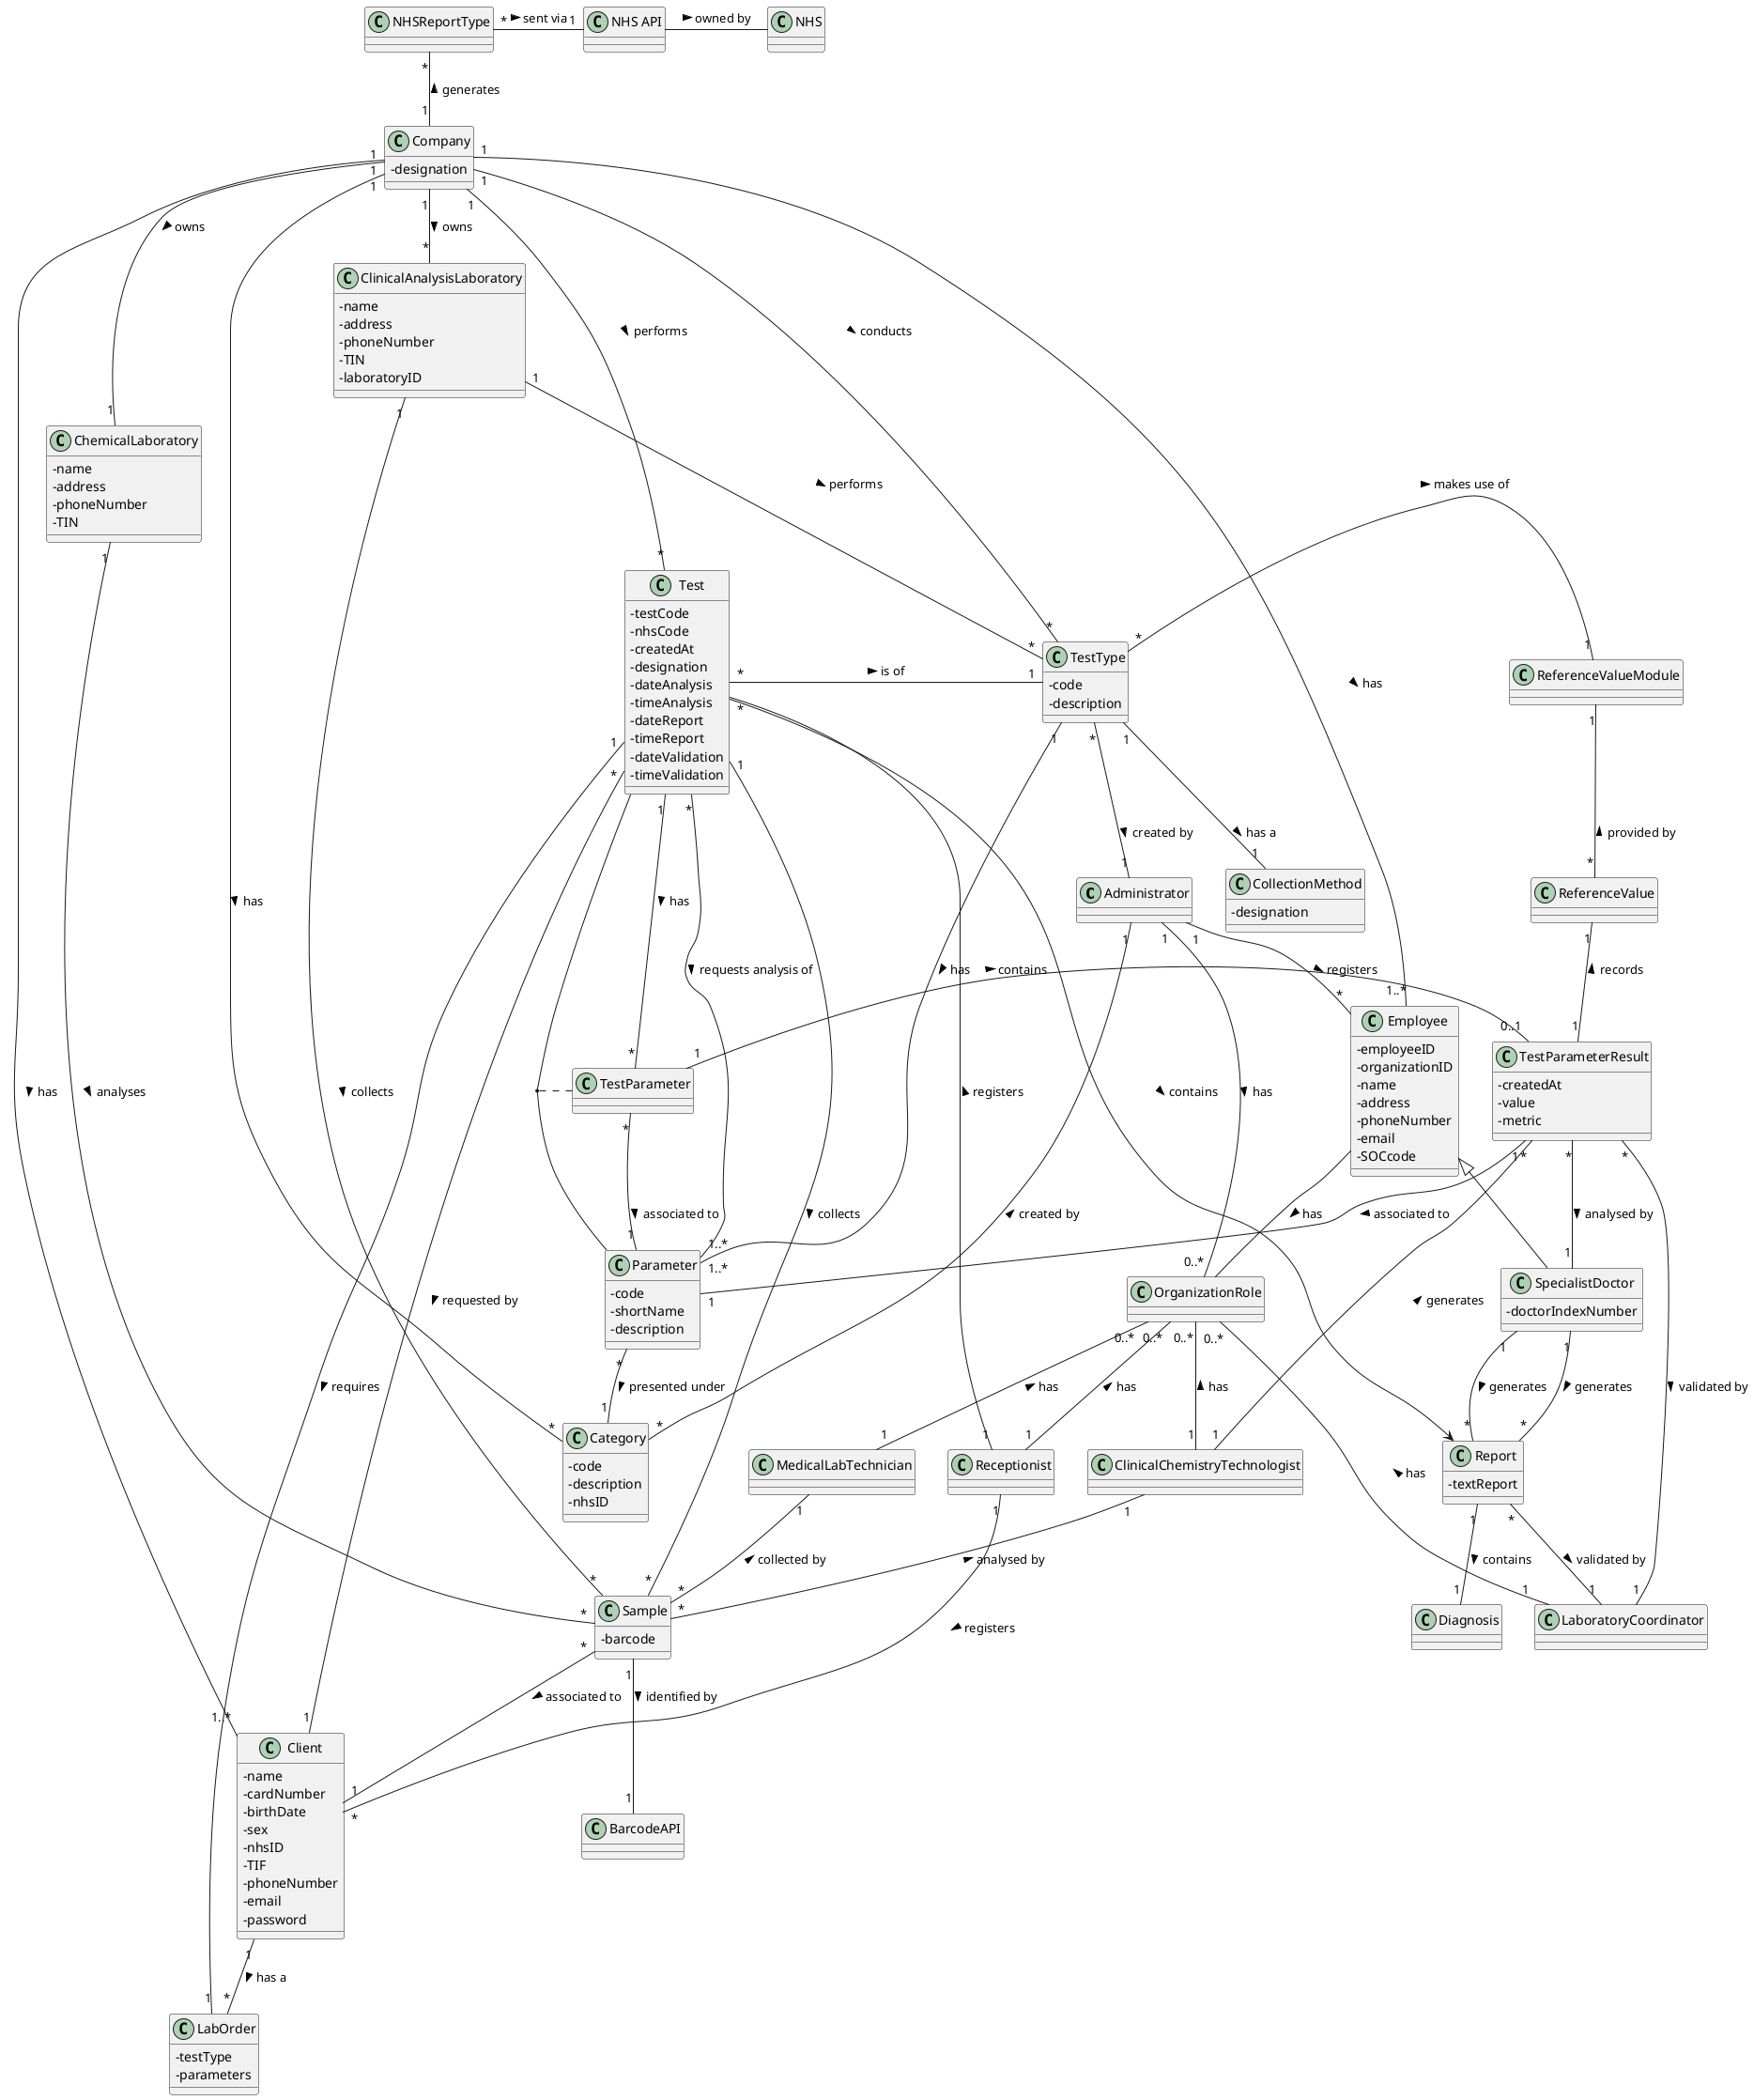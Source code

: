 @startuml
skinparam classAttributeIconSize 0

class Administrator

class Category {
-code
-description
-nhsID
}

class ClinicalChemistryTechnologist

class ChemicalLaboratory {
-name
-address
-phoneNumber
-TIN
}

class CollectionMethod {
-designation
}

class Client {
-name
-cardNumber
-birthDate
-sex
-nhsID
-TIF
-phoneNumber
-email
-password
}

class ClinicalAnalysisLaboratory {
-name
-address
-phoneNumber
-TIN
-laboratoryID
}

class Company {
-designation
}

class Employee {
-employeeID
-organizationID
-name
-address
-phoneNumber
-email
-SOCcode
}

class LabOrder {
-testType
-parameters
}

class LaboratoryCoordinator
class MedicalLabTechnician
class NHS
class OrganizationRole
class Parameter {
-code
-shortName
-description
}

class Receptionist

class ReferenceValueModule

class Report {
-textReport
}

class Sample {
-barcode
}

class SpecialistDoctor {
-doctorIndexNumber
}

class Test {
-testCode
-nhsCode
-createdAt
-designation
-dateAnalysis
-timeAnalysis
-dateReport
-timeReport
-dateValidation
-timeValidation
}

class TestType {
-code
-description
}

class TestParameterResult {
-createdAt
-value
-metric
}

class Diagnosis



"NHS API" "1"-left-"*" NHSReportType : sent via <
(Test, Parameter) .. TestParameter
Administrator "1"--"*" Category : created by <
Administrator "1"--"*" Employee : registers >
ChemicalLaboratory "1"--"*" Sample : analyses >
Client "1"--"*" LabOrder : has a >
ClinicalAnalysisLaboratory "1"--"*" Sample : collects >
ClinicalAnalysisLaboratory "1"--"*" TestType : performs >
ClinicalChemistryTechnologist "1"--"*" Sample : analysed by <
Company "1"--"1..*" Client : has >
Company "1"--"1..*" Employee : has >
Company "1"-down-"*" Category : has >
Company "1"-down-"*" ClinicalAnalysisLaboratory : owns >
Company "1"-down-"*" TestType : conducts >
Company "1"-down-"1" ChemicalLaboratory : owns >
Report "*"--"1" LaboratoryCoordinator : validated by >
Report "*"--"1" SpecialistDoctor : generates <
Employee -- OrganizationRole : has >
Employee <|-- SpecialistDoctor
MedicalLabTechnician "1"--"*" Sample : collected by <
"NHS API" -right- NHS : owned by >
NHSReportType "*"--"1" Company : generates <
OrganizationRole "0..*"--"1" Administrator : has <
OrganizationRole "0..*"--"1" ClinicalChemistryTechnologist : has <
OrganizationRole "0..*"--"1" LaboratoryCoordinator : has <
OrganizationRole "0..*"--"1" MedicalLabTechnician : has <
OrganizationRole "0..*"--"1" Receptionist : has <
Parameter "*"--"1" Category : presented under >
Receptionist "1"--"*" Client : registers >
Receptionist "1"--"*" Test : registers >
ReferenceValue "*"-up-"1" ReferenceValueModule : provided by >
Test -> Report: contains >
Sample "*"--"1" Client : associated to >
Sample "1"--"1" BarcodeAPI : identified by >
SpecialistDoctor "1"--"*" Report : generates >
Test "*"--"1" Client : requested by >
Test "*"--"1..*" Parameter : requests analysis of >
Test "*"-right-"1" "TestType" : is of >
Test "*"-up-"1" Company : performs <
Test "1"--"*" Sample : collects >
Test "1"--"1" LabOrder : requires >
TestParameter "*"--"1" Parameter : associated to >
TestParameter "*"--"1" Test : has <
TestParameter "1"-right- "0..1" TestParameterResult : contains >
TestParameterResult "*"-right-"1" ClinicalChemistryTechnologist : generates <
TestParameterResult "1"--"1" Parameter : associated to >
TestParameterResult "1"-up-"1" ReferenceValue : records >
TestParameterResult "*"--"1" LaboratoryCoordinator : validated by >
TestParameterResult "*"--"1" SpecialistDoctor : analysed by >
TestType "*"--"1" Administrator : created by >
TestType "*"-right-"1" ReferenceValueModule : makes use of >
TestType "1"--"1" CollectionMethod : has a  >
TestType "1"--"1..*" Parameter : has >
Report "1"--"1" Diagnosis: contains >
@enduml